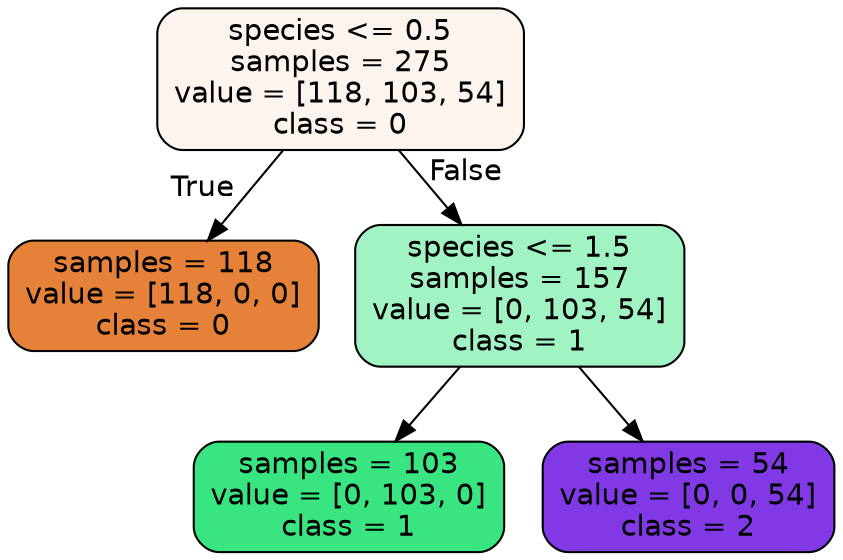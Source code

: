 digraph Tree {
node [shape=box, style="filled, rounded", color="black", fontname="helvetica"] ;
edge [fontname="helvetica"] ;
0 [label="species <= 0.5\nsamples = 275\nvalue = [118, 103, 54]\nclass = 0", fillcolor="#fdf4ee"] ;
1 [label="samples = 118\nvalue = [118, 0, 0]\nclass = 0", fillcolor="#e58139"] ;
0 -> 1 [labeldistance=2.5, labelangle=45, headlabel="True"] ;
2 [label="species <= 1.5\nsamples = 157\nvalue = [0, 103, 54]\nclass = 1", fillcolor="#a1f3c3"] ;
0 -> 2 [labeldistance=2.5, labelangle=-45, headlabel="False"] ;
3 [label="samples = 103\nvalue = [0, 103, 0]\nclass = 1", fillcolor="#39e581"] ;
2 -> 3 ;
4 [label="samples = 54\nvalue = [0, 0, 54]\nclass = 2", fillcolor="#8139e5"] ;
2 -> 4 ;
}
